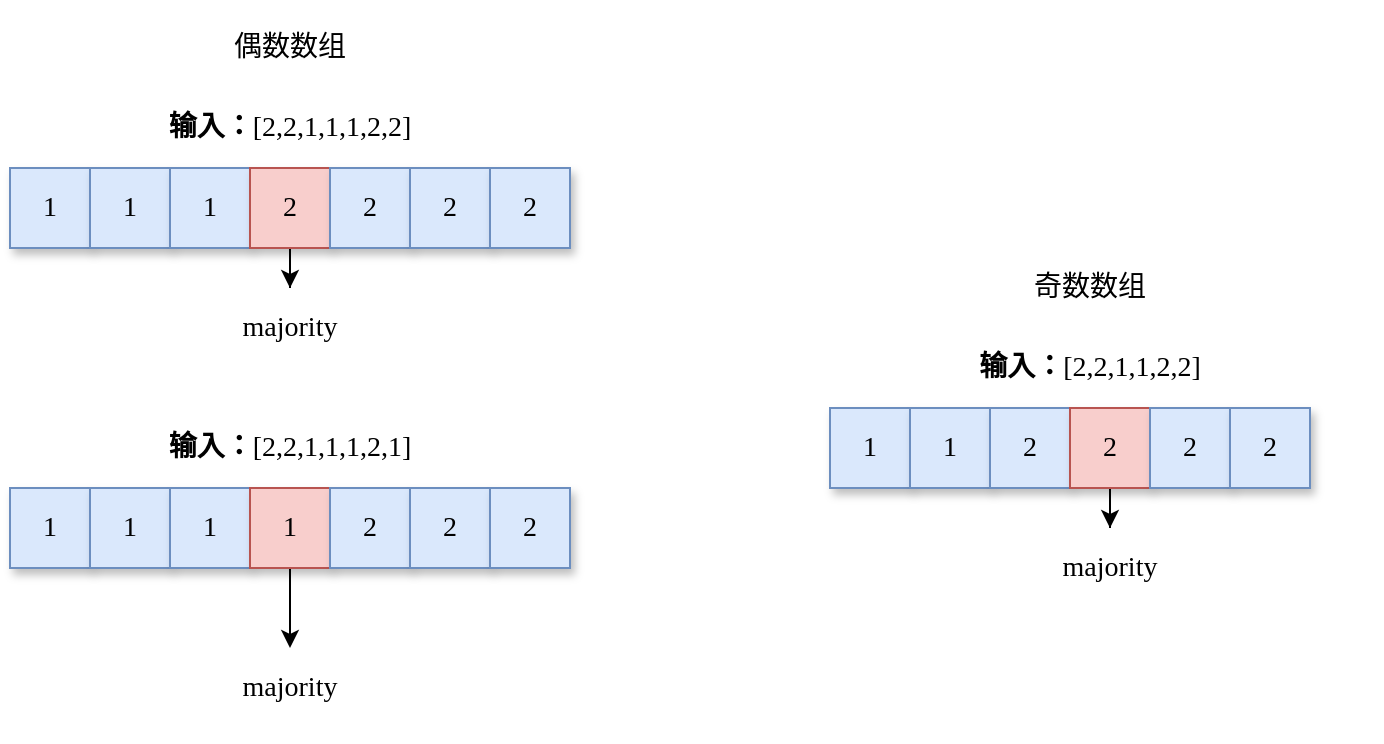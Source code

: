<mxfile version="16.1.0" type="github">
  <diagram id="SCuag0Vi30MNrGqopLUd" name="第 1 页">
    <mxGraphModel dx="1042" dy="552" grid="1" gridSize="10" guides="1" tooltips="1" connect="1" arrows="1" fold="1" page="1" pageScale="1" pageWidth="827" pageHeight="1169" background="#ffffff" math="0" shadow="0">
      <root>
        <mxCell id="0" />
        <mxCell id="1" parent="0" />
        <mxCell id="J7cg4IHQDUbsg99H-2Za-1" value="&lt;font style=&quot;font-size: 14px&quot; face=&quot;Comic Sans MS&quot;&gt;1&lt;/font&gt;" style="rounded=0;whiteSpace=wrap;html=1;shadow=1;sketch=0;fillColor=#dae8fc;strokeColor=#6c8ebf;" vertex="1" parent="1">
          <mxGeometry x="280" y="200" width="40" height="40" as="geometry" />
        </mxCell>
        <mxCell id="J7cg4IHQDUbsg99H-2Za-5" value="&lt;font style=&quot;font-size: 14px&quot; face=&quot;Comic Sans MS&quot;&gt;1&lt;/font&gt;" style="rounded=0;whiteSpace=wrap;html=1;shadow=1;sketch=0;fillColor=#dae8fc;strokeColor=#6c8ebf;" vertex="1" parent="1">
          <mxGeometry x="320" y="200" width="40" height="40" as="geometry" />
        </mxCell>
        <mxCell id="J7cg4IHQDUbsg99H-2Za-6" value="&lt;font style=&quot;font-size: 14px&quot; face=&quot;Comic Sans MS&quot;&gt;1&lt;/font&gt;" style="rounded=0;whiteSpace=wrap;html=1;shadow=1;sketch=0;fillColor=#dae8fc;strokeColor=#6c8ebf;" vertex="1" parent="1">
          <mxGeometry x="360" y="200" width="40" height="40" as="geometry" />
        </mxCell>
        <mxCell id="J7cg4IHQDUbsg99H-2Za-21" style="edgeStyle=orthogonalEdgeStyle;rounded=0;orthogonalLoop=1;jettySize=auto;html=1;exitX=0.5;exitY=1;exitDx=0;exitDy=0;fontFamily=Comic Sans MS;fontSize=14;" edge="1" parent="1" source="J7cg4IHQDUbsg99H-2Za-7" target="J7cg4IHQDUbsg99H-2Za-20">
          <mxGeometry relative="1" as="geometry" />
        </mxCell>
        <mxCell id="J7cg4IHQDUbsg99H-2Za-7" value="&lt;font style=&quot;font-size: 14px&quot; face=&quot;Comic Sans MS&quot;&gt;2&lt;/font&gt;" style="rounded=0;whiteSpace=wrap;html=1;shadow=1;sketch=0;fillColor=#f8cecc;strokeColor=#b85450;" vertex="1" parent="1">
          <mxGeometry x="400" y="200" width="40" height="40" as="geometry" />
        </mxCell>
        <mxCell id="J7cg4IHQDUbsg99H-2Za-8" value="&lt;font style=&quot;font-size: 14px&quot; face=&quot;Comic Sans MS&quot;&gt;2&lt;/font&gt;" style="rounded=0;whiteSpace=wrap;html=1;shadow=1;sketch=0;fillColor=#dae8fc;strokeColor=#6c8ebf;" vertex="1" parent="1">
          <mxGeometry x="440" y="200" width="40" height="40" as="geometry" />
        </mxCell>
        <mxCell id="J7cg4IHQDUbsg99H-2Za-9" value="&lt;font style=&quot;font-size: 14px&quot; face=&quot;Comic Sans MS&quot;&gt;2&lt;/font&gt;" style="rounded=0;whiteSpace=wrap;html=1;shadow=1;sketch=0;fillColor=#dae8fc;strokeColor=#6c8ebf;" vertex="1" parent="1">
          <mxGeometry x="480" y="200" width="40" height="40" as="geometry" />
        </mxCell>
        <mxCell id="J7cg4IHQDUbsg99H-2Za-10" value="&lt;font style=&quot;font-size: 14px&quot; face=&quot;Comic Sans MS&quot;&gt;2&lt;/font&gt;" style="rounded=0;whiteSpace=wrap;html=1;shadow=1;sketch=0;fillColor=#dae8fc;strokeColor=#6c8ebf;" vertex="1" parent="1">
          <mxGeometry x="520" y="200" width="40" height="40" as="geometry" />
        </mxCell>
        <mxCell id="J7cg4IHQDUbsg99H-2Za-11" value="&lt;font style=&quot;font-size: 14px&quot; face=&quot;Comic Sans MS&quot;&gt;1&lt;/font&gt;" style="rounded=0;whiteSpace=wrap;html=1;shadow=1;sketch=0;fillColor=#dae8fc;strokeColor=#6c8ebf;" vertex="1" parent="1">
          <mxGeometry x="280" y="360" width="40" height="40" as="geometry" />
        </mxCell>
        <mxCell id="J7cg4IHQDUbsg99H-2Za-12" value="&lt;font style=&quot;font-size: 14px&quot; face=&quot;Comic Sans MS&quot;&gt;1&lt;/font&gt;" style="rounded=0;whiteSpace=wrap;html=1;shadow=1;sketch=0;fillColor=#dae8fc;strokeColor=#6c8ebf;" vertex="1" parent="1">
          <mxGeometry x="320" y="360" width="40" height="40" as="geometry" />
        </mxCell>
        <mxCell id="J7cg4IHQDUbsg99H-2Za-13" value="&lt;font style=&quot;font-size: 14px&quot; face=&quot;Comic Sans MS&quot;&gt;1&lt;/font&gt;" style="rounded=0;whiteSpace=wrap;html=1;shadow=1;sketch=0;fillColor=#dae8fc;strokeColor=#6c8ebf;" vertex="1" parent="1">
          <mxGeometry x="360" y="360" width="40" height="40" as="geometry" />
        </mxCell>
        <mxCell id="J7cg4IHQDUbsg99H-2Za-23" style="edgeStyle=orthogonalEdgeStyle;rounded=0;orthogonalLoop=1;jettySize=auto;html=1;exitX=0.5;exitY=1;exitDx=0;exitDy=0;entryX=0.5;entryY=0;entryDx=0;entryDy=0;fontFamily=Comic Sans MS;fontSize=14;" edge="1" parent="1" source="J7cg4IHQDUbsg99H-2Za-14" target="J7cg4IHQDUbsg99H-2Za-22">
          <mxGeometry relative="1" as="geometry" />
        </mxCell>
        <mxCell id="J7cg4IHQDUbsg99H-2Za-14" value="&lt;font style=&quot;font-size: 14px&quot; face=&quot;Comic Sans MS&quot;&gt;1&lt;/font&gt;" style="rounded=0;whiteSpace=wrap;html=1;shadow=1;sketch=0;fillColor=#f8cecc;strokeColor=#b85450;" vertex="1" parent="1">
          <mxGeometry x="400" y="360" width="40" height="40" as="geometry" />
        </mxCell>
        <mxCell id="J7cg4IHQDUbsg99H-2Za-15" value="&lt;font style=&quot;font-size: 14px&quot; face=&quot;Comic Sans MS&quot;&gt;2&lt;/font&gt;" style="rounded=0;whiteSpace=wrap;html=1;shadow=1;sketch=0;fillColor=#dae8fc;strokeColor=#6c8ebf;" vertex="1" parent="1">
          <mxGeometry x="440" y="360" width="40" height="40" as="geometry" />
        </mxCell>
        <mxCell id="J7cg4IHQDUbsg99H-2Za-16" value="&lt;font style=&quot;font-size: 14px&quot; face=&quot;Comic Sans MS&quot;&gt;2&lt;/font&gt;" style="rounded=0;whiteSpace=wrap;html=1;shadow=1;sketch=0;fillColor=#dae8fc;strokeColor=#6c8ebf;" vertex="1" parent="1">
          <mxGeometry x="480" y="360" width="40" height="40" as="geometry" />
        </mxCell>
        <mxCell id="J7cg4IHQDUbsg99H-2Za-17" value="&lt;font style=&quot;font-size: 14px&quot; face=&quot;Comic Sans MS&quot;&gt;2&lt;/font&gt;" style="rounded=0;whiteSpace=wrap;html=1;shadow=1;sketch=0;fillColor=#dae8fc;strokeColor=#6c8ebf;" vertex="1" parent="1">
          <mxGeometry x="520" y="360" width="40" height="40" as="geometry" />
        </mxCell>
        <mxCell id="J7cg4IHQDUbsg99H-2Za-18" value="&lt;div class=&quot;okr-block-clipboard&quot;&gt;&lt;/div&gt;&lt;div&gt;&lt;blockquote&gt;&lt;b&gt;输入：&lt;/b&gt;[2,2,1,1,1,2,2]&lt;/blockquote&gt;&lt;/div&gt;" style="text;html=1;strokeColor=none;fillColor=none;align=center;verticalAlign=middle;whiteSpace=wrap;rounded=0;shadow=1;sketch=0;fontFamily=Comic Sans MS;fontSize=14;" vertex="1" parent="1">
          <mxGeometry x="280" y="160" width="280" height="40" as="geometry" />
        </mxCell>
        <mxCell id="J7cg4IHQDUbsg99H-2Za-19" value="&lt;div class=&quot;okr-block-clipboard&quot;&gt;&lt;/div&gt;&lt;div&gt;&lt;blockquote&gt;&lt;b&gt;输入：&lt;/b&gt;[2,2,1,1,1,2,1]&lt;/blockquote&gt;&lt;/div&gt;" style="text;html=1;strokeColor=none;fillColor=none;align=center;verticalAlign=middle;whiteSpace=wrap;rounded=0;shadow=1;sketch=0;fontFamily=Comic Sans MS;fontSize=14;" vertex="1" parent="1">
          <mxGeometry x="280" y="320" width="280" height="40" as="geometry" />
        </mxCell>
        <mxCell id="J7cg4IHQDUbsg99H-2Za-20" value="majority" style="text;html=1;strokeColor=none;fillColor=none;align=center;verticalAlign=middle;whiteSpace=wrap;rounded=0;shadow=1;sketch=0;fontFamily=Comic Sans MS;fontSize=14;" vertex="1" parent="1">
          <mxGeometry x="360" y="260" width="120" height="40" as="geometry" />
        </mxCell>
        <mxCell id="J7cg4IHQDUbsg99H-2Za-22" value="majority" style="text;html=1;strokeColor=none;fillColor=none;align=center;verticalAlign=middle;whiteSpace=wrap;rounded=0;shadow=1;sketch=0;fontFamily=Comic Sans MS;fontSize=14;" vertex="1" parent="1">
          <mxGeometry x="360" y="440" width="120" height="40" as="geometry" />
        </mxCell>
        <mxCell id="J7cg4IHQDUbsg99H-2Za-24" value="&lt;font style=&quot;font-size: 14px&quot; face=&quot;Comic Sans MS&quot;&gt;1&lt;/font&gt;" style="rounded=0;whiteSpace=wrap;html=1;shadow=1;sketch=0;fillColor=#dae8fc;strokeColor=#6c8ebf;" vertex="1" parent="1">
          <mxGeometry x="690" y="320" width="40" height="40" as="geometry" />
        </mxCell>
        <mxCell id="J7cg4IHQDUbsg99H-2Za-25" value="&lt;font style=&quot;font-size: 14px&quot; face=&quot;Comic Sans MS&quot;&gt;1&lt;/font&gt;" style="rounded=0;whiteSpace=wrap;html=1;shadow=1;sketch=0;fillColor=#dae8fc;strokeColor=#6c8ebf;" vertex="1" parent="1">
          <mxGeometry x="730" y="320" width="40" height="40" as="geometry" />
        </mxCell>
        <mxCell id="J7cg4IHQDUbsg99H-2Za-26" value="&lt;font style=&quot;font-size: 14px&quot; face=&quot;Comic Sans MS&quot;&gt;2&lt;/font&gt;" style="rounded=0;whiteSpace=wrap;html=1;shadow=1;sketch=0;fillColor=#dae8fc;strokeColor=#6c8ebf;" vertex="1" parent="1">
          <mxGeometry x="770" y="320" width="40" height="40" as="geometry" />
        </mxCell>
        <mxCell id="J7cg4IHQDUbsg99H-2Za-27" style="edgeStyle=orthogonalEdgeStyle;rounded=0;orthogonalLoop=1;jettySize=auto;html=1;exitX=0.5;exitY=1;exitDx=0;exitDy=0;fontFamily=Comic Sans MS;fontSize=14;" edge="1" parent="1" source="J7cg4IHQDUbsg99H-2Za-28" target="J7cg4IHQDUbsg99H-2Za-33">
          <mxGeometry relative="1" as="geometry" />
        </mxCell>
        <mxCell id="J7cg4IHQDUbsg99H-2Za-28" value="&lt;font style=&quot;font-size: 14px&quot; face=&quot;Comic Sans MS&quot;&gt;2&lt;/font&gt;" style="rounded=0;whiteSpace=wrap;html=1;shadow=1;sketch=0;fillColor=#f8cecc;strokeColor=#b85450;" vertex="1" parent="1">
          <mxGeometry x="810" y="320" width="40" height="40" as="geometry" />
        </mxCell>
        <mxCell id="J7cg4IHQDUbsg99H-2Za-29" value="&lt;font style=&quot;font-size: 14px&quot; face=&quot;Comic Sans MS&quot;&gt;2&lt;/font&gt;" style="rounded=0;whiteSpace=wrap;html=1;shadow=1;sketch=0;fillColor=#dae8fc;strokeColor=#6c8ebf;" vertex="1" parent="1">
          <mxGeometry x="850" y="320" width="40" height="40" as="geometry" />
        </mxCell>
        <mxCell id="J7cg4IHQDUbsg99H-2Za-30" value="&lt;font style=&quot;font-size: 14px&quot; face=&quot;Comic Sans MS&quot;&gt;2&lt;/font&gt;" style="rounded=0;whiteSpace=wrap;html=1;shadow=1;sketch=0;fillColor=#dae8fc;strokeColor=#6c8ebf;" vertex="1" parent="1">
          <mxGeometry x="890" y="320" width="40" height="40" as="geometry" />
        </mxCell>
        <mxCell id="J7cg4IHQDUbsg99H-2Za-32" value="&lt;div class=&quot;okr-block-clipboard&quot;&gt;&lt;/div&gt;&lt;div&gt;&lt;blockquote&gt;&lt;b&gt;输入：&lt;/b&gt;[2,2,1,1,2,2]&lt;/blockquote&gt;&lt;/div&gt;" style="text;html=1;strokeColor=none;fillColor=none;align=center;verticalAlign=middle;whiteSpace=wrap;rounded=0;shadow=1;sketch=0;fontFamily=Comic Sans MS;fontSize=14;" vertex="1" parent="1">
          <mxGeometry x="680" y="280" width="280" height="40" as="geometry" />
        </mxCell>
        <mxCell id="J7cg4IHQDUbsg99H-2Za-33" value="majority" style="text;html=1;strokeColor=none;fillColor=none;align=center;verticalAlign=middle;whiteSpace=wrap;rounded=0;shadow=1;sketch=0;fontFamily=Comic Sans MS;fontSize=14;" vertex="1" parent="1">
          <mxGeometry x="770" y="380" width="120" height="40" as="geometry" />
        </mxCell>
        <mxCell id="J7cg4IHQDUbsg99H-2Za-34" value="偶数数组" style="text;html=1;strokeColor=none;fillColor=none;align=center;verticalAlign=middle;whiteSpace=wrap;rounded=0;shadow=1;sketch=0;fontFamily=Comic Sans MS;fontSize=14;fontColor=#000000;" vertex="1" parent="1">
          <mxGeometry x="360" y="120" width="120" height="40" as="geometry" />
        </mxCell>
        <mxCell id="J7cg4IHQDUbsg99H-2Za-35" value="奇数数组" style="text;html=1;strokeColor=none;fillColor=none;align=center;verticalAlign=middle;whiteSpace=wrap;rounded=0;shadow=1;sketch=0;fontFamily=Comic Sans MS;fontSize=14;fontColor=#000000;" vertex="1" parent="1">
          <mxGeometry x="760" y="240" width="120" height="40" as="geometry" />
        </mxCell>
      </root>
    </mxGraphModel>
  </diagram>
</mxfile>
